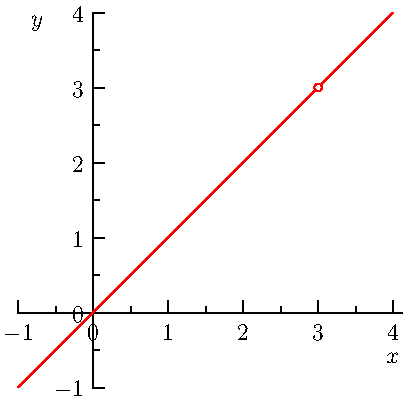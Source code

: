 import graph;

size (0,200);

real f(real x) { return x; }

draw(graph(f,-1,4),red);

//xaxis(xmin=-1,xmax=4,LeftTicks);
xaxis("$x$",LeftTicks);
yaxis("$y$",ymin=-1,ymax=4,RightTicks);

path c=circle((3,3),0.05);
filldraw(c,white);
draw(c,red);

//draw((-1,0)--(4,0),blue+2);

//path c=circle((3,0),0.05);
//filldraw(c,white);
//draw(c,blue);
